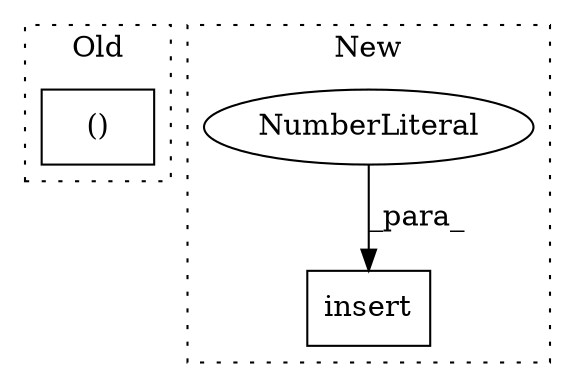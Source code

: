 digraph G {
subgraph cluster0 {
1 [label="()" a="106" s="6504" l="158" shape="box"];
label = "Old";
style="dotted";
}
subgraph cluster1 {
2 [label="insert" a="32" s="6904,6914" l="7,1" shape="box"];
3 [label="NumberLiteral" a="34" s="6913" l="1" shape="ellipse"];
label = "New";
style="dotted";
}
3 -> 2 [label="_para_"];
}